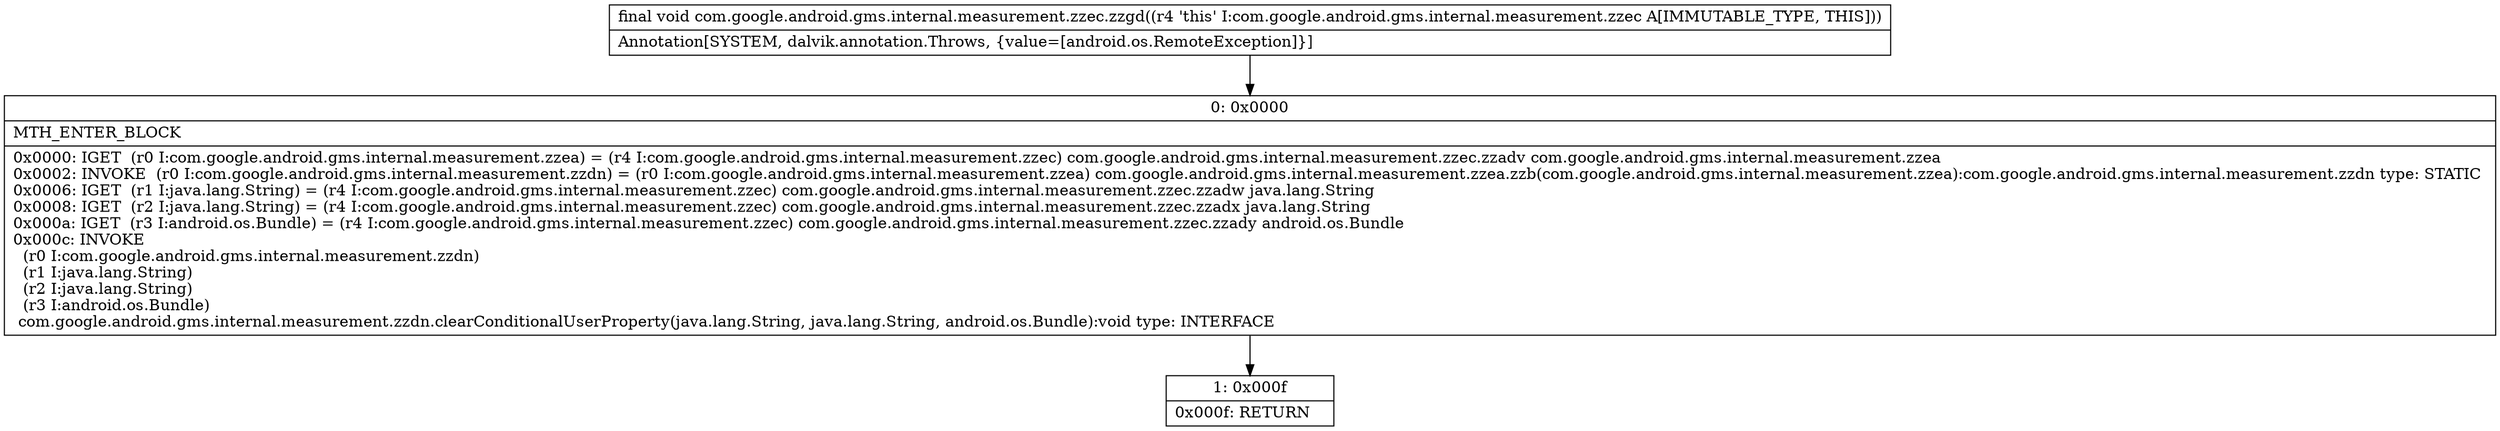 digraph "CFG forcom.google.android.gms.internal.measurement.zzec.zzgd()V" {
Node_0 [shape=record,label="{0\:\ 0x0000|MTH_ENTER_BLOCK\l|0x0000: IGET  (r0 I:com.google.android.gms.internal.measurement.zzea) = (r4 I:com.google.android.gms.internal.measurement.zzec) com.google.android.gms.internal.measurement.zzec.zzadv com.google.android.gms.internal.measurement.zzea \l0x0002: INVOKE  (r0 I:com.google.android.gms.internal.measurement.zzdn) = (r0 I:com.google.android.gms.internal.measurement.zzea) com.google.android.gms.internal.measurement.zzea.zzb(com.google.android.gms.internal.measurement.zzea):com.google.android.gms.internal.measurement.zzdn type: STATIC \l0x0006: IGET  (r1 I:java.lang.String) = (r4 I:com.google.android.gms.internal.measurement.zzec) com.google.android.gms.internal.measurement.zzec.zzadw java.lang.String \l0x0008: IGET  (r2 I:java.lang.String) = (r4 I:com.google.android.gms.internal.measurement.zzec) com.google.android.gms.internal.measurement.zzec.zzadx java.lang.String \l0x000a: IGET  (r3 I:android.os.Bundle) = (r4 I:com.google.android.gms.internal.measurement.zzec) com.google.android.gms.internal.measurement.zzec.zzady android.os.Bundle \l0x000c: INVOKE  \l  (r0 I:com.google.android.gms.internal.measurement.zzdn)\l  (r1 I:java.lang.String)\l  (r2 I:java.lang.String)\l  (r3 I:android.os.Bundle)\l com.google.android.gms.internal.measurement.zzdn.clearConditionalUserProperty(java.lang.String, java.lang.String, android.os.Bundle):void type: INTERFACE \l}"];
Node_1 [shape=record,label="{1\:\ 0x000f|0x000f: RETURN   \l}"];
MethodNode[shape=record,label="{final void com.google.android.gms.internal.measurement.zzec.zzgd((r4 'this' I:com.google.android.gms.internal.measurement.zzec A[IMMUTABLE_TYPE, THIS]))  | Annotation[SYSTEM, dalvik.annotation.Throws, \{value=[android.os.RemoteException]\}]\l}"];
MethodNode -> Node_0;
Node_0 -> Node_1;
}

